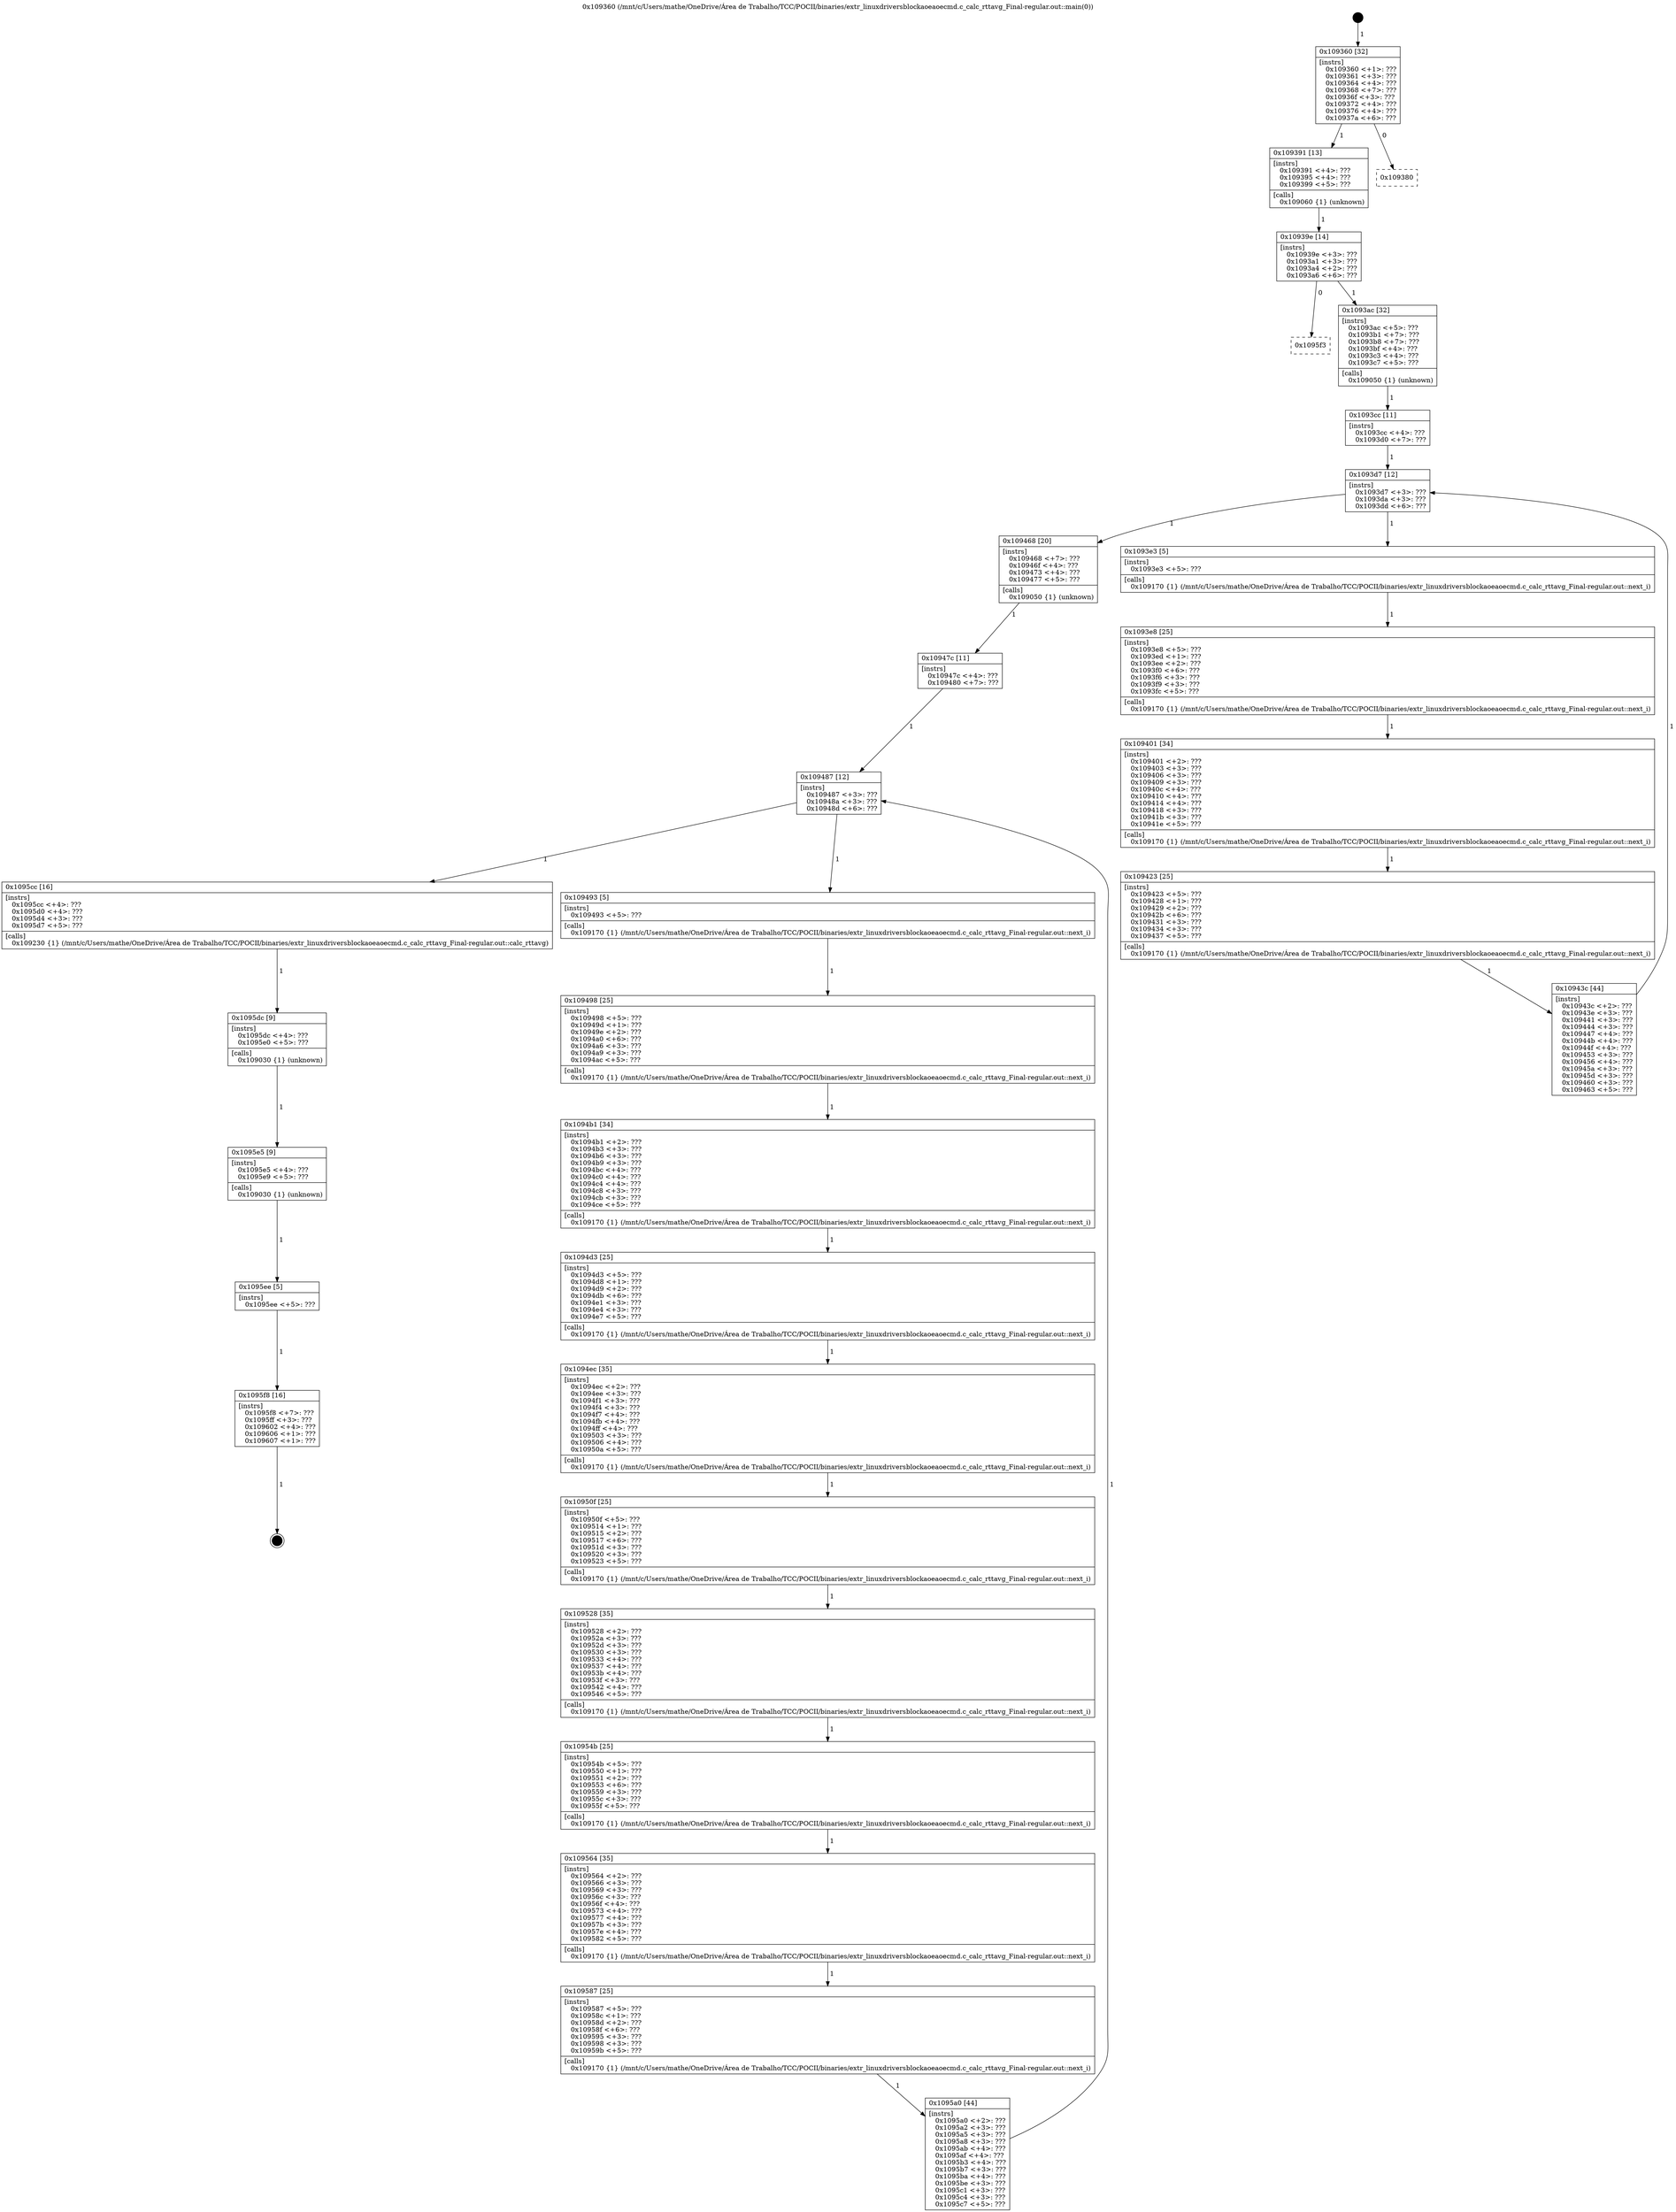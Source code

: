 digraph "0x109360" {
  label = "0x109360 (/mnt/c/Users/mathe/OneDrive/Área de Trabalho/TCC/POCII/binaries/extr_linuxdriversblockaoeaoecmd.c_calc_rttavg_Final-regular.out::main(0))"
  labelloc = "t"
  node[shape=record]

  Entry [label="",width=0.3,height=0.3,shape=circle,fillcolor=black,style=filled]
  "0x109360" [label="{
     0x109360 [32]\l
     | [instrs]\l
     &nbsp;&nbsp;0x109360 \<+1\>: ???\l
     &nbsp;&nbsp;0x109361 \<+3\>: ???\l
     &nbsp;&nbsp;0x109364 \<+4\>: ???\l
     &nbsp;&nbsp;0x109368 \<+7\>: ???\l
     &nbsp;&nbsp;0x10936f \<+3\>: ???\l
     &nbsp;&nbsp;0x109372 \<+4\>: ???\l
     &nbsp;&nbsp;0x109376 \<+4\>: ???\l
     &nbsp;&nbsp;0x10937a \<+6\>: ???\l
  }"]
  "0x109391" [label="{
     0x109391 [13]\l
     | [instrs]\l
     &nbsp;&nbsp;0x109391 \<+4\>: ???\l
     &nbsp;&nbsp;0x109395 \<+4\>: ???\l
     &nbsp;&nbsp;0x109399 \<+5\>: ???\l
     | [calls]\l
     &nbsp;&nbsp;0x109060 \{1\} (unknown)\l
  }"]
  "0x109380" [label="{
     0x109380\l
  }", style=dashed]
  "0x10939e" [label="{
     0x10939e [14]\l
     | [instrs]\l
     &nbsp;&nbsp;0x10939e \<+3\>: ???\l
     &nbsp;&nbsp;0x1093a1 \<+3\>: ???\l
     &nbsp;&nbsp;0x1093a4 \<+2\>: ???\l
     &nbsp;&nbsp;0x1093a6 \<+6\>: ???\l
  }"]
  "0x1095f3" [label="{
     0x1095f3\l
  }", style=dashed]
  "0x1093ac" [label="{
     0x1093ac [32]\l
     | [instrs]\l
     &nbsp;&nbsp;0x1093ac \<+5\>: ???\l
     &nbsp;&nbsp;0x1093b1 \<+7\>: ???\l
     &nbsp;&nbsp;0x1093b8 \<+7\>: ???\l
     &nbsp;&nbsp;0x1093bf \<+4\>: ???\l
     &nbsp;&nbsp;0x1093c3 \<+4\>: ???\l
     &nbsp;&nbsp;0x1093c7 \<+5\>: ???\l
     | [calls]\l
     &nbsp;&nbsp;0x109050 \{1\} (unknown)\l
  }"]
  Exit [label="",width=0.3,height=0.3,shape=circle,fillcolor=black,style=filled,peripheries=2]
  "0x1093d7" [label="{
     0x1093d7 [12]\l
     | [instrs]\l
     &nbsp;&nbsp;0x1093d7 \<+3\>: ???\l
     &nbsp;&nbsp;0x1093da \<+3\>: ???\l
     &nbsp;&nbsp;0x1093dd \<+6\>: ???\l
  }"]
  "0x109468" [label="{
     0x109468 [20]\l
     | [instrs]\l
     &nbsp;&nbsp;0x109468 \<+7\>: ???\l
     &nbsp;&nbsp;0x10946f \<+4\>: ???\l
     &nbsp;&nbsp;0x109473 \<+4\>: ???\l
     &nbsp;&nbsp;0x109477 \<+5\>: ???\l
     | [calls]\l
     &nbsp;&nbsp;0x109050 \{1\} (unknown)\l
  }"]
  "0x1093e3" [label="{
     0x1093e3 [5]\l
     | [instrs]\l
     &nbsp;&nbsp;0x1093e3 \<+5\>: ???\l
     | [calls]\l
     &nbsp;&nbsp;0x109170 \{1\} (/mnt/c/Users/mathe/OneDrive/Área de Trabalho/TCC/POCII/binaries/extr_linuxdriversblockaoeaoecmd.c_calc_rttavg_Final-regular.out::next_i)\l
  }"]
  "0x1093e8" [label="{
     0x1093e8 [25]\l
     | [instrs]\l
     &nbsp;&nbsp;0x1093e8 \<+5\>: ???\l
     &nbsp;&nbsp;0x1093ed \<+1\>: ???\l
     &nbsp;&nbsp;0x1093ee \<+2\>: ???\l
     &nbsp;&nbsp;0x1093f0 \<+6\>: ???\l
     &nbsp;&nbsp;0x1093f6 \<+3\>: ???\l
     &nbsp;&nbsp;0x1093f9 \<+3\>: ???\l
     &nbsp;&nbsp;0x1093fc \<+5\>: ???\l
     | [calls]\l
     &nbsp;&nbsp;0x109170 \{1\} (/mnt/c/Users/mathe/OneDrive/Área de Trabalho/TCC/POCII/binaries/extr_linuxdriversblockaoeaoecmd.c_calc_rttavg_Final-regular.out::next_i)\l
  }"]
  "0x109401" [label="{
     0x109401 [34]\l
     | [instrs]\l
     &nbsp;&nbsp;0x109401 \<+2\>: ???\l
     &nbsp;&nbsp;0x109403 \<+3\>: ???\l
     &nbsp;&nbsp;0x109406 \<+3\>: ???\l
     &nbsp;&nbsp;0x109409 \<+3\>: ???\l
     &nbsp;&nbsp;0x10940c \<+4\>: ???\l
     &nbsp;&nbsp;0x109410 \<+4\>: ???\l
     &nbsp;&nbsp;0x109414 \<+4\>: ???\l
     &nbsp;&nbsp;0x109418 \<+3\>: ???\l
     &nbsp;&nbsp;0x10941b \<+3\>: ???\l
     &nbsp;&nbsp;0x10941e \<+5\>: ???\l
     | [calls]\l
     &nbsp;&nbsp;0x109170 \{1\} (/mnt/c/Users/mathe/OneDrive/Área de Trabalho/TCC/POCII/binaries/extr_linuxdriversblockaoeaoecmd.c_calc_rttavg_Final-regular.out::next_i)\l
  }"]
  "0x109423" [label="{
     0x109423 [25]\l
     | [instrs]\l
     &nbsp;&nbsp;0x109423 \<+5\>: ???\l
     &nbsp;&nbsp;0x109428 \<+1\>: ???\l
     &nbsp;&nbsp;0x109429 \<+2\>: ???\l
     &nbsp;&nbsp;0x10942b \<+6\>: ???\l
     &nbsp;&nbsp;0x109431 \<+3\>: ???\l
     &nbsp;&nbsp;0x109434 \<+3\>: ???\l
     &nbsp;&nbsp;0x109437 \<+5\>: ???\l
     | [calls]\l
     &nbsp;&nbsp;0x109170 \{1\} (/mnt/c/Users/mathe/OneDrive/Área de Trabalho/TCC/POCII/binaries/extr_linuxdriversblockaoeaoecmd.c_calc_rttavg_Final-regular.out::next_i)\l
  }"]
  "0x10943c" [label="{
     0x10943c [44]\l
     | [instrs]\l
     &nbsp;&nbsp;0x10943c \<+2\>: ???\l
     &nbsp;&nbsp;0x10943e \<+3\>: ???\l
     &nbsp;&nbsp;0x109441 \<+3\>: ???\l
     &nbsp;&nbsp;0x109444 \<+3\>: ???\l
     &nbsp;&nbsp;0x109447 \<+4\>: ???\l
     &nbsp;&nbsp;0x10944b \<+4\>: ???\l
     &nbsp;&nbsp;0x10944f \<+4\>: ???\l
     &nbsp;&nbsp;0x109453 \<+3\>: ???\l
     &nbsp;&nbsp;0x109456 \<+4\>: ???\l
     &nbsp;&nbsp;0x10945a \<+3\>: ???\l
     &nbsp;&nbsp;0x10945d \<+3\>: ???\l
     &nbsp;&nbsp;0x109460 \<+3\>: ???\l
     &nbsp;&nbsp;0x109463 \<+5\>: ???\l
  }"]
  "0x1093cc" [label="{
     0x1093cc [11]\l
     | [instrs]\l
     &nbsp;&nbsp;0x1093cc \<+4\>: ???\l
     &nbsp;&nbsp;0x1093d0 \<+7\>: ???\l
  }"]
  "0x109487" [label="{
     0x109487 [12]\l
     | [instrs]\l
     &nbsp;&nbsp;0x109487 \<+3\>: ???\l
     &nbsp;&nbsp;0x10948a \<+3\>: ???\l
     &nbsp;&nbsp;0x10948d \<+6\>: ???\l
  }"]
  "0x1095cc" [label="{
     0x1095cc [16]\l
     | [instrs]\l
     &nbsp;&nbsp;0x1095cc \<+4\>: ???\l
     &nbsp;&nbsp;0x1095d0 \<+4\>: ???\l
     &nbsp;&nbsp;0x1095d4 \<+3\>: ???\l
     &nbsp;&nbsp;0x1095d7 \<+5\>: ???\l
     | [calls]\l
     &nbsp;&nbsp;0x109230 \{1\} (/mnt/c/Users/mathe/OneDrive/Área de Trabalho/TCC/POCII/binaries/extr_linuxdriversblockaoeaoecmd.c_calc_rttavg_Final-regular.out::calc_rttavg)\l
  }"]
  "0x109493" [label="{
     0x109493 [5]\l
     | [instrs]\l
     &nbsp;&nbsp;0x109493 \<+5\>: ???\l
     | [calls]\l
     &nbsp;&nbsp;0x109170 \{1\} (/mnt/c/Users/mathe/OneDrive/Área de Trabalho/TCC/POCII/binaries/extr_linuxdriversblockaoeaoecmd.c_calc_rttavg_Final-regular.out::next_i)\l
  }"]
  "0x109498" [label="{
     0x109498 [25]\l
     | [instrs]\l
     &nbsp;&nbsp;0x109498 \<+5\>: ???\l
     &nbsp;&nbsp;0x10949d \<+1\>: ???\l
     &nbsp;&nbsp;0x10949e \<+2\>: ???\l
     &nbsp;&nbsp;0x1094a0 \<+6\>: ???\l
     &nbsp;&nbsp;0x1094a6 \<+3\>: ???\l
     &nbsp;&nbsp;0x1094a9 \<+3\>: ???\l
     &nbsp;&nbsp;0x1094ac \<+5\>: ???\l
     | [calls]\l
     &nbsp;&nbsp;0x109170 \{1\} (/mnt/c/Users/mathe/OneDrive/Área de Trabalho/TCC/POCII/binaries/extr_linuxdriversblockaoeaoecmd.c_calc_rttavg_Final-regular.out::next_i)\l
  }"]
  "0x1094b1" [label="{
     0x1094b1 [34]\l
     | [instrs]\l
     &nbsp;&nbsp;0x1094b1 \<+2\>: ???\l
     &nbsp;&nbsp;0x1094b3 \<+3\>: ???\l
     &nbsp;&nbsp;0x1094b6 \<+3\>: ???\l
     &nbsp;&nbsp;0x1094b9 \<+3\>: ???\l
     &nbsp;&nbsp;0x1094bc \<+4\>: ???\l
     &nbsp;&nbsp;0x1094c0 \<+4\>: ???\l
     &nbsp;&nbsp;0x1094c4 \<+4\>: ???\l
     &nbsp;&nbsp;0x1094c8 \<+3\>: ???\l
     &nbsp;&nbsp;0x1094cb \<+3\>: ???\l
     &nbsp;&nbsp;0x1094ce \<+5\>: ???\l
     | [calls]\l
     &nbsp;&nbsp;0x109170 \{1\} (/mnt/c/Users/mathe/OneDrive/Área de Trabalho/TCC/POCII/binaries/extr_linuxdriversblockaoeaoecmd.c_calc_rttavg_Final-regular.out::next_i)\l
  }"]
  "0x1094d3" [label="{
     0x1094d3 [25]\l
     | [instrs]\l
     &nbsp;&nbsp;0x1094d3 \<+5\>: ???\l
     &nbsp;&nbsp;0x1094d8 \<+1\>: ???\l
     &nbsp;&nbsp;0x1094d9 \<+2\>: ???\l
     &nbsp;&nbsp;0x1094db \<+6\>: ???\l
     &nbsp;&nbsp;0x1094e1 \<+3\>: ???\l
     &nbsp;&nbsp;0x1094e4 \<+3\>: ???\l
     &nbsp;&nbsp;0x1094e7 \<+5\>: ???\l
     | [calls]\l
     &nbsp;&nbsp;0x109170 \{1\} (/mnt/c/Users/mathe/OneDrive/Área de Trabalho/TCC/POCII/binaries/extr_linuxdriversblockaoeaoecmd.c_calc_rttavg_Final-regular.out::next_i)\l
  }"]
  "0x1094ec" [label="{
     0x1094ec [35]\l
     | [instrs]\l
     &nbsp;&nbsp;0x1094ec \<+2\>: ???\l
     &nbsp;&nbsp;0x1094ee \<+3\>: ???\l
     &nbsp;&nbsp;0x1094f1 \<+3\>: ???\l
     &nbsp;&nbsp;0x1094f4 \<+3\>: ???\l
     &nbsp;&nbsp;0x1094f7 \<+4\>: ???\l
     &nbsp;&nbsp;0x1094fb \<+4\>: ???\l
     &nbsp;&nbsp;0x1094ff \<+4\>: ???\l
     &nbsp;&nbsp;0x109503 \<+3\>: ???\l
     &nbsp;&nbsp;0x109506 \<+4\>: ???\l
     &nbsp;&nbsp;0x10950a \<+5\>: ???\l
     | [calls]\l
     &nbsp;&nbsp;0x109170 \{1\} (/mnt/c/Users/mathe/OneDrive/Área de Trabalho/TCC/POCII/binaries/extr_linuxdriversblockaoeaoecmd.c_calc_rttavg_Final-regular.out::next_i)\l
  }"]
  "0x10950f" [label="{
     0x10950f [25]\l
     | [instrs]\l
     &nbsp;&nbsp;0x10950f \<+5\>: ???\l
     &nbsp;&nbsp;0x109514 \<+1\>: ???\l
     &nbsp;&nbsp;0x109515 \<+2\>: ???\l
     &nbsp;&nbsp;0x109517 \<+6\>: ???\l
     &nbsp;&nbsp;0x10951d \<+3\>: ???\l
     &nbsp;&nbsp;0x109520 \<+3\>: ???\l
     &nbsp;&nbsp;0x109523 \<+5\>: ???\l
     | [calls]\l
     &nbsp;&nbsp;0x109170 \{1\} (/mnt/c/Users/mathe/OneDrive/Área de Trabalho/TCC/POCII/binaries/extr_linuxdriversblockaoeaoecmd.c_calc_rttavg_Final-regular.out::next_i)\l
  }"]
  "0x109528" [label="{
     0x109528 [35]\l
     | [instrs]\l
     &nbsp;&nbsp;0x109528 \<+2\>: ???\l
     &nbsp;&nbsp;0x10952a \<+3\>: ???\l
     &nbsp;&nbsp;0x10952d \<+3\>: ???\l
     &nbsp;&nbsp;0x109530 \<+3\>: ???\l
     &nbsp;&nbsp;0x109533 \<+4\>: ???\l
     &nbsp;&nbsp;0x109537 \<+4\>: ???\l
     &nbsp;&nbsp;0x10953b \<+4\>: ???\l
     &nbsp;&nbsp;0x10953f \<+3\>: ???\l
     &nbsp;&nbsp;0x109542 \<+4\>: ???\l
     &nbsp;&nbsp;0x109546 \<+5\>: ???\l
     | [calls]\l
     &nbsp;&nbsp;0x109170 \{1\} (/mnt/c/Users/mathe/OneDrive/Área de Trabalho/TCC/POCII/binaries/extr_linuxdriversblockaoeaoecmd.c_calc_rttavg_Final-regular.out::next_i)\l
  }"]
  "0x10954b" [label="{
     0x10954b [25]\l
     | [instrs]\l
     &nbsp;&nbsp;0x10954b \<+5\>: ???\l
     &nbsp;&nbsp;0x109550 \<+1\>: ???\l
     &nbsp;&nbsp;0x109551 \<+2\>: ???\l
     &nbsp;&nbsp;0x109553 \<+6\>: ???\l
     &nbsp;&nbsp;0x109559 \<+3\>: ???\l
     &nbsp;&nbsp;0x10955c \<+3\>: ???\l
     &nbsp;&nbsp;0x10955f \<+5\>: ???\l
     | [calls]\l
     &nbsp;&nbsp;0x109170 \{1\} (/mnt/c/Users/mathe/OneDrive/Área de Trabalho/TCC/POCII/binaries/extr_linuxdriversblockaoeaoecmd.c_calc_rttavg_Final-regular.out::next_i)\l
  }"]
  "0x109564" [label="{
     0x109564 [35]\l
     | [instrs]\l
     &nbsp;&nbsp;0x109564 \<+2\>: ???\l
     &nbsp;&nbsp;0x109566 \<+3\>: ???\l
     &nbsp;&nbsp;0x109569 \<+3\>: ???\l
     &nbsp;&nbsp;0x10956c \<+3\>: ???\l
     &nbsp;&nbsp;0x10956f \<+4\>: ???\l
     &nbsp;&nbsp;0x109573 \<+4\>: ???\l
     &nbsp;&nbsp;0x109577 \<+4\>: ???\l
     &nbsp;&nbsp;0x10957b \<+3\>: ???\l
     &nbsp;&nbsp;0x10957e \<+4\>: ???\l
     &nbsp;&nbsp;0x109582 \<+5\>: ???\l
     | [calls]\l
     &nbsp;&nbsp;0x109170 \{1\} (/mnt/c/Users/mathe/OneDrive/Área de Trabalho/TCC/POCII/binaries/extr_linuxdriversblockaoeaoecmd.c_calc_rttavg_Final-regular.out::next_i)\l
  }"]
  "0x109587" [label="{
     0x109587 [25]\l
     | [instrs]\l
     &nbsp;&nbsp;0x109587 \<+5\>: ???\l
     &nbsp;&nbsp;0x10958c \<+1\>: ???\l
     &nbsp;&nbsp;0x10958d \<+2\>: ???\l
     &nbsp;&nbsp;0x10958f \<+6\>: ???\l
     &nbsp;&nbsp;0x109595 \<+3\>: ???\l
     &nbsp;&nbsp;0x109598 \<+3\>: ???\l
     &nbsp;&nbsp;0x10959b \<+5\>: ???\l
     | [calls]\l
     &nbsp;&nbsp;0x109170 \{1\} (/mnt/c/Users/mathe/OneDrive/Área de Trabalho/TCC/POCII/binaries/extr_linuxdriversblockaoeaoecmd.c_calc_rttavg_Final-regular.out::next_i)\l
  }"]
  "0x1095a0" [label="{
     0x1095a0 [44]\l
     | [instrs]\l
     &nbsp;&nbsp;0x1095a0 \<+2\>: ???\l
     &nbsp;&nbsp;0x1095a2 \<+3\>: ???\l
     &nbsp;&nbsp;0x1095a5 \<+3\>: ???\l
     &nbsp;&nbsp;0x1095a8 \<+3\>: ???\l
     &nbsp;&nbsp;0x1095ab \<+4\>: ???\l
     &nbsp;&nbsp;0x1095af \<+4\>: ???\l
     &nbsp;&nbsp;0x1095b3 \<+4\>: ???\l
     &nbsp;&nbsp;0x1095b7 \<+3\>: ???\l
     &nbsp;&nbsp;0x1095ba \<+4\>: ???\l
     &nbsp;&nbsp;0x1095be \<+3\>: ???\l
     &nbsp;&nbsp;0x1095c1 \<+3\>: ???\l
     &nbsp;&nbsp;0x1095c4 \<+3\>: ???\l
     &nbsp;&nbsp;0x1095c7 \<+5\>: ???\l
  }"]
  "0x10947c" [label="{
     0x10947c [11]\l
     | [instrs]\l
     &nbsp;&nbsp;0x10947c \<+4\>: ???\l
     &nbsp;&nbsp;0x109480 \<+7\>: ???\l
  }"]
  "0x1095dc" [label="{
     0x1095dc [9]\l
     | [instrs]\l
     &nbsp;&nbsp;0x1095dc \<+4\>: ???\l
     &nbsp;&nbsp;0x1095e0 \<+5\>: ???\l
     | [calls]\l
     &nbsp;&nbsp;0x109030 \{1\} (unknown)\l
  }"]
  "0x1095e5" [label="{
     0x1095e5 [9]\l
     | [instrs]\l
     &nbsp;&nbsp;0x1095e5 \<+4\>: ???\l
     &nbsp;&nbsp;0x1095e9 \<+5\>: ???\l
     | [calls]\l
     &nbsp;&nbsp;0x109030 \{1\} (unknown)\l
  }"]
  "0x1095ee" [label="{
     0x1095ee [5]\l
     | [instrs]\l
     &nbsp;&nbsp;0x1095ee \<+5\>: ???\l
  }"]
  "0x1095f8" [label="{
     0x1095f8 [16]\l
     | [instrs]\l
     &nbsp;&nbsp;0x1095f8 \<+7\>: ???\l
     &nbsp;&nbsp;0x1095ff \<+3\>: ???\l
     &nbsp;&nbsp;0x109602 \<+4\>: ???\l
     &nbsp;&nbsp;0x109606 \<+1\>: ???\l
     &nbsp;&nbsp;0x109607 \<+1\>: ???\l
  }"]
  Entry -> "0x109360" [label=" 1"]
  "0x109360" -> "0x109391" [label=" 1"]
  "0x109360" -> "0x109380" [label=" 0"]
  "0x109391" -> "0x10939e" [label=" 1"]
  "0x10939e" -> "0x1095f3" [label=" 0"]
  "0x10939e" -> "0x1093ac" [label=" 1"]
  "0x1095f8" -> Exit [label=" 1"]
  "0x1093ac" -> "0x1093cc" [label=" 1"]
  "0x1093d7" -> "0x109468" [label=" 1"]
  "0x1093d7" -> "0x1093e3" [label=" 1"]
  "0x1093e3" -> "0x1093e8" [label=" 1"]
  "0x1093e8" -> "0x109401" [label=" 1"]
  "0x109401" -> "0x109423" [label=" 1"]
  "0x109423" -> "0x10943c" [label=" 1"]
  "0x1093cc" -> "0x1093d7" [label=" 1"]
  "0x10943c" -> "0x1093d7" [label=" 1"]
  "0x109468" -> "0x10947c" [label=" 1"]
  "0x109487" -> "0x1095cc" [label=" 1"]
  "0x109487" -> "0x109493" [label=" 1"]
  "0x109493" -> "0x109498" [label=" 1"]
  "0x109498" -> "0x1094b1" [label=" 1"]
  "0x1094b1" -> "0x1094d3" [label=" 1"]
  "0x1094d3" -> "0x1094ec" [label=" 1"]
  "0x1094ec" -> "0x10950f" [label=" 1"]
  "0x10950f" -> "0x109528" [label=" 1"]
  "0x109528" -> "0x10954b" [label=" 1"]
  "0x10954b" -> "0x109564" [label=" 1"]
  "0x109564" -> "0x109587" [label=" 1"]
  "0x109587" -> "0x1095a0" [label=" 1"]
  "0x10947c" -> "0x109487" [label=" 1"]
  "0x1095a0" -> "0x109487" [label=" 1"]
  "0x1095cc" -> "0x1095dc" [label=" 1"]
  "0x1095dc" -> "0x1095e5" [label=" 1"]
  "0x1095e5" -> "0x1095ee" [label=" 1"]
  "0x1095ee" -> "0x1095f8" [label=" 1"]
}
